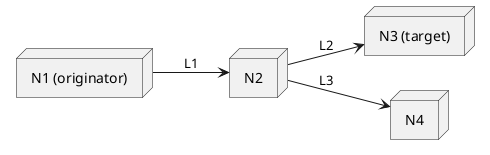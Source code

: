 @startuml
left to right direction

node "N1 (originator)" as N1
node N2
node "N3 (target)" as N3
node N4

N1 --> N2 : L1
N2 --> N3 : L2
N2 --> N4 : L3

@enduml
